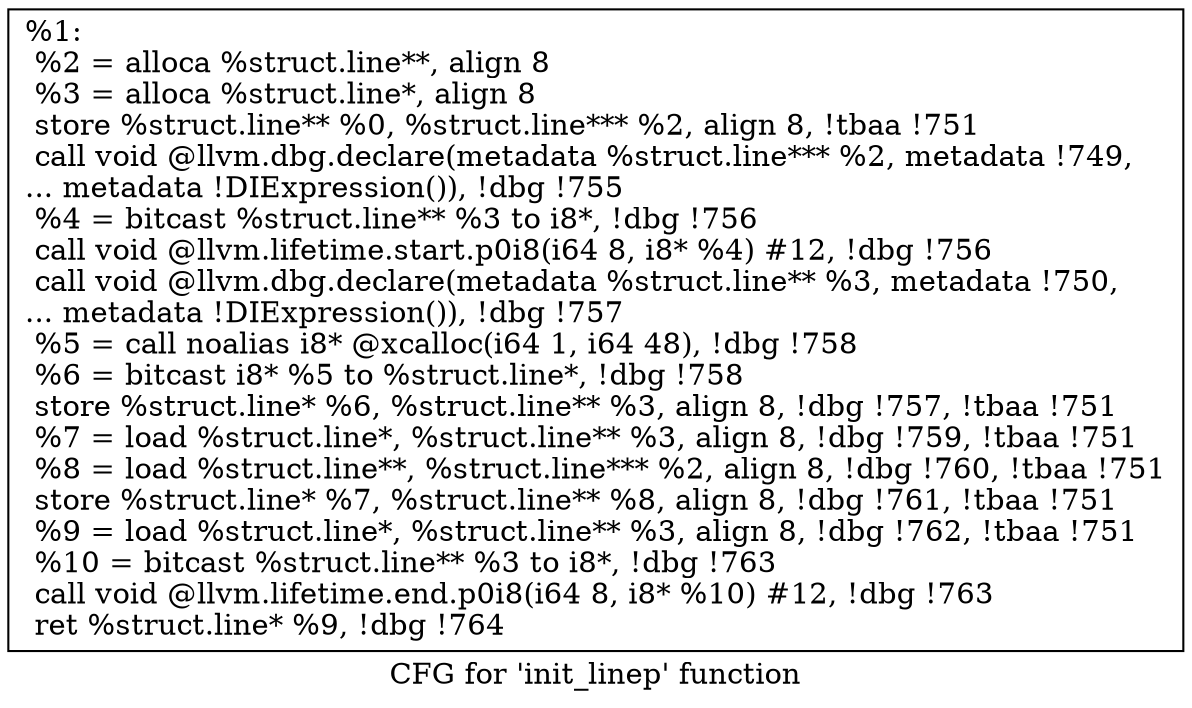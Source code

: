 digraph "CFG for 'init_linep' function" {
	label="CFG for 'init_linep' function";

	Node0xce3bb0 [shape=record,label="{%1:\l  %2 = alloca %struct.line**, align 8\l  %3 = alloca %struct.line*, align 8\l  store %struct.line** %0, %struct.line*** %2, align 8, !tbaa !751\l  call void @llvm.dbg.declare(metadata %struct.line*** %2, metadata !749,\l... metadata !DIExpression()), !dbg !755\l  %4 = bitcast %struct.line** %3 to i8*, !dbg !756\l  call void @llvm.lifetime.start.p0i8(i64 8, i8* %4) #12, !dbg !756\l  call void @llvm.dbg.declare(metadata %struct.line** %3, metadata !750,\l... metadata !DIExpression()), !dbg !757\l  %5 = call noalias i8* @xcalloc(i64 1, i64 48), !dbg !758\l  %6 = bitcast i8* %5 to %struct.line*, !dbg !758\l  store %struct.line* %6, %struct.line** %3, align 8, !dbg !757, !tbaa !751\l  %7 = load %struct.line*, %struct.line** %3, align 8, !dbg !759, !tbaa !751\l  %8 = load %struct.line**, %struct.line*** %2, align 8, !dbg !760, !tbaa !751\l  store %struct.line* %7, %struct.line** %8, align 8, !dbg !761, !tbaa !751\l  %9 = load %struct.line*, %struct.line** %3, align 8, !dbg !762, !tbaa !751\l  %10 = bitcast %struct.line** %3 to i8*, !dbg !763\l  call void @llvm.lifetime.end.p0i8(i64 8, i8* %10) #12, !dbg !763\l  ret %struct.line* %9, !dbg !764\l}"];
}
